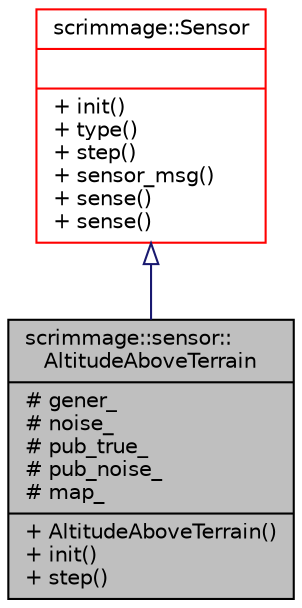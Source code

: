 digraph "scrimmage::sensor::AltitudeAboveTerrain"
{
 // LATEX_PDF_SIZE
  edge [fontname="Helvetica",fontsize="10",labelfontname="Helvetica",labelfontsize="10"];
  node [fontname="Helvetica",fontsize="10",shape=record];
  Node1 [label="{scrimmage::sensor::\lAltitudeAboveTerrain\n|# gener_\l# noise_\l# pub_true_\l# pub_noise_\l# map_\l|+ AltitudeAboveTerrain()\l+ init()\l+ step()\l}",height=0.2,width=0.4,color="black", fillcolor="grey75", style="filled", fontcolor="black",tooltip=" "];
  Node2 -> Node1 [dir="back",color="midnightblue",fontsize="10",style="solid",arrowtail="onormal",fontname="Helvetica"];
  Node2 [label="{scrimmage::Sensor\n||+ init()\l+ type()\l+ step()\l+ sensor_msg()\l+ sense()\l+ sense()\l}",height=0.2,width=0.4,color="red", fillcolor="white", style="filled",URL="$classscrimmage_1_1Sensor.html",tooltip=" "];
}
